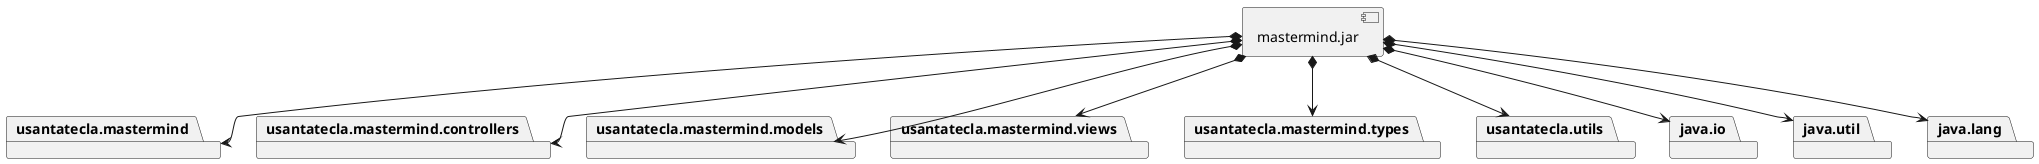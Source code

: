 @startuml desarrollo_implementacion_mastermind.jar
package "  "  as usantatecla.mastermind {
}
package "  "  as usantatecla.mastermind.controllers {
}
package "  "  as usantatecla.mastermind.models {
}
package "  "  as usantatecla.mastermind.views {
}
package "  "  as usantatecla.mastermind.types {
}
package "  "  as usantatecla.utils {
}
package "  "  as java.io {
}
package "  "  as java.util {
}
package "  "  as java.lang {
}

[mastermind.jar] as jar

jar *--> usantatecla.mastermind
jar *--> usantatecla.mastermind.controllers
jar *--> usantatecla.mastermind.models
jar *--> usantatecla.mastermind.views
jar *--> usantatecla.mastermind.types
jar *--> usantatecla.utils
jar *--> java.io
jar *--> java.util
jar *--> java.lang
@enduml

@startuml desarrollo_implementacion_mastermindClient.jar
package "  "  as usantatecla.mastermind {
}
package "  "  as usantatecla.mastermind.controllers {
}
package "  "  as usantatecla.mastermind.models {
}
package "  "  as usantatecla.mastermind.views {
}
package "  "  as usantatecla.mastermind.types {
}
package "  "  as usantatecla.utils {
}
package "  "  as java.io {
}
package "  "  as java.util {
}
package "  "  as java.lang {
}

[mastermindClient.jar] as jar

jar *--> usantatecla.mastermind
jar *--> usantatecla.mastermind.controllers
jar *--> usantatecla.mastermind.models
jar *--> usantatecla.mastermind.views
jar *--> usantatecla.mastermind.types
jar *--> usantatecla.utils
jar *--> java.io
jar *--> java.util
jar *--> java.lang
@enduml

@startuml desarrollo_implementacion_MastermindServer.jar
package "  "  as usantatecla.mastermind {
}
package "  "  as usantatecla.mastermind.controllers {
}
package "  "  as usantatecla.mastermind.models {
}
package "  "  as usantatecla.mastermind.views {
}
package "  "  as usantatecla.mastermind.types {
}
package "  "  as usantatecla.mastermind.distributed {
}
package "  "  as usantatecla.utils {
}
package "  "  as java.io {
}
package "  "  as java.util {
}
package "  "  as java.lang {
}

[mastermindServer.jar] as jar

jar *--> usantatecla.mastermind
jar *--> usantatecla.mastermind.controllers
jar *--> usantatecla.mastermind.models
jar *--> usantatecla.mastermind.views
jar *--> usantatecla.mastermind.distributed
jar *--> usantatecla.mastermind.types
jar *--> usantatecla.utils
jar *--> java.io
jar *--> java.util
jar *--> java.lang
@enduml

@startuml despliegue_fisica
package standalone {

node standaloneNode #DDDDDD [
<b>Personal Computer</b>
----

]

[ mastermind.jar ] as standaloneComponent

}

standaloneNode *--> standaloneComponent

package clientServer {

node clientNode #DDDDDD [
<b>Client Computer</b>
----

]

[ mastermindClient.jar ] as clientComponent

node serverNode #DDDDDD [
<b>Server Computer</b>
----

]

[ mastermindServer.jar ] as serverComponent

}

clientNode *--> clientComponent
serverNode *--> serverComponent

clientNode -right-> serverNode : TCP/IP
@enduml
